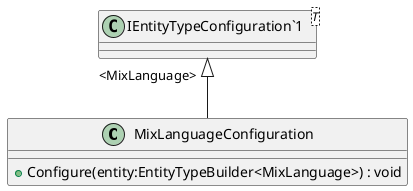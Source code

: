 @startuml
class MixLanguageConfiguration {
    + Configure(entity:EntityTypeBuilder<MixLanguage>) : void
}
class "IEntityTypeConfiguration`1"<T> {
}
"IEntityTypeConfiguration`1" "<MixLanguage>" <|-- MixLanguageConfiguration
@enduml

